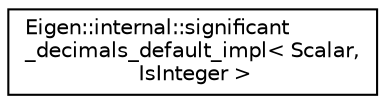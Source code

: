 digraph "Graphical Class Hierarchy"
{
  edge [fontname="Helvetica",fontsize="10",labelfontname="Helvetica",labelfontsize="10"];
  node [fontname="Helvetica",fontsize="10",shape=record];
  rankdir="LR";
  Node1 [label="Eigen::internal::significant\l_decimals_default_impl\< Scalar,\l IsInteger \>",height=0.2,width=0.4,color="black", fillcolor="white", style="filled",URL="$struct_eigen_1_1internal_1_1significant__decimals__default__impl.html"];
}
